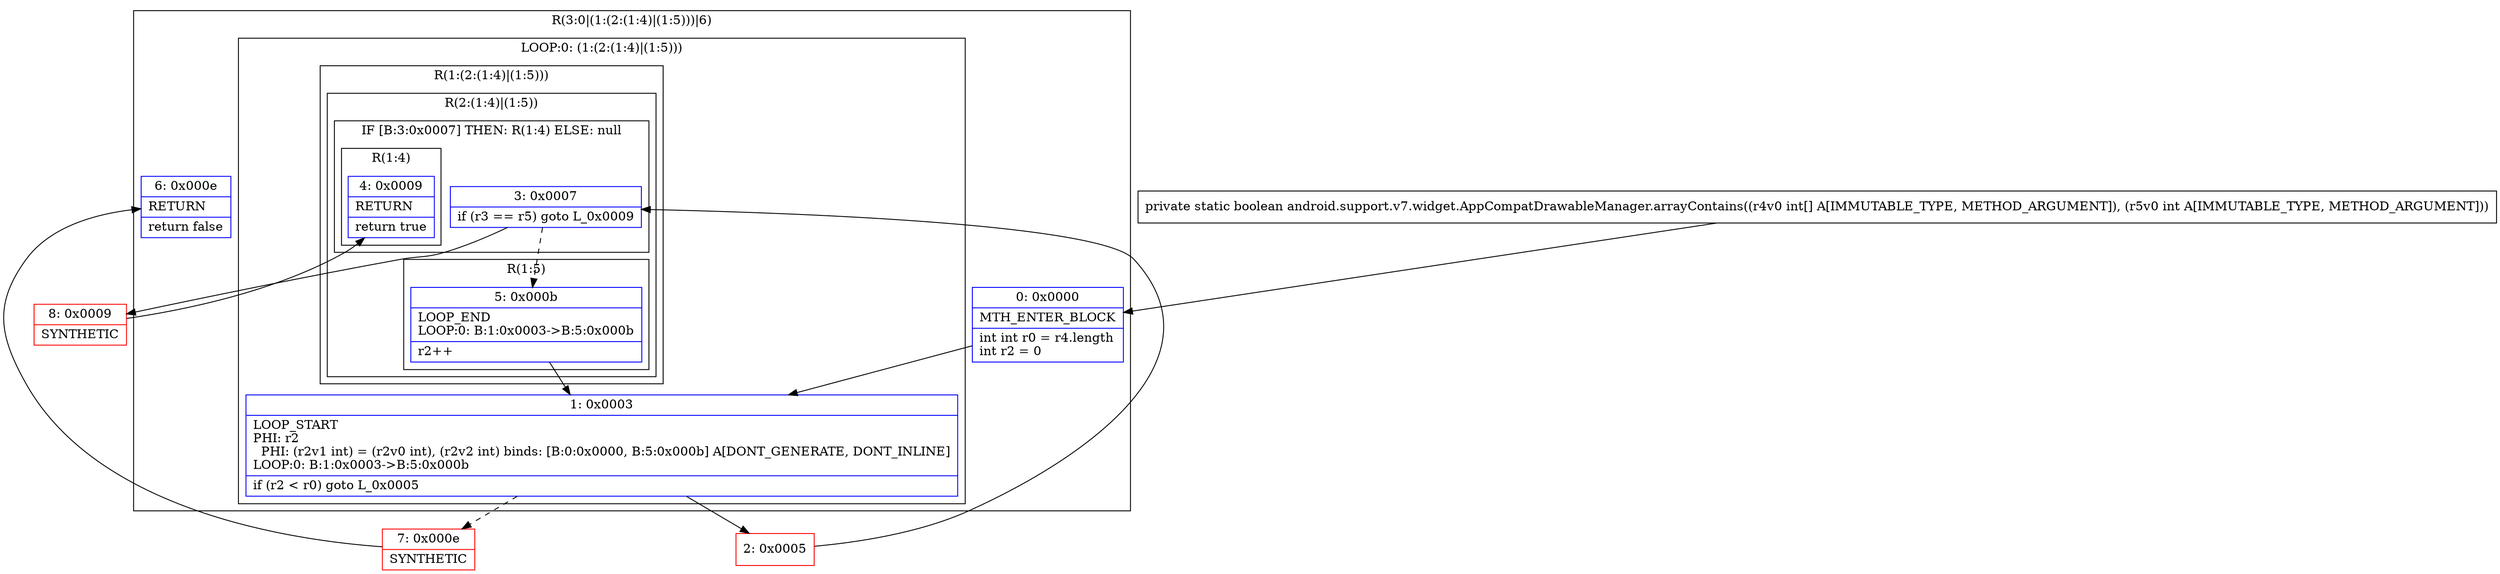 digraph "CFG forandroid.support.v7.widget.AppCompatDrawableManager.arrayContains([II)Z" {
subgraph cluster_Region_858399656 {
label = "R(3:0|(1:(2:(1:4)|(1:5)))|6)";
node [shape=record,color=blue];
Node_0 [shape=record,label="{0\:\ 0x0000|MTH_ENTER_BLOCK\l|int int r0 = r4.length\lint r2 = 0\l}"];
subgraph cluster_LoopRegion_774129790 {
label = "LOOP:0: (1:(2:(1:4)|(1:5)))";
node [shape=record,color=blue];
Node_1 [shape=record,label="{1\:\ 0x0003|LOOP_START\lPHI: r2 \l  PHI: (r2v1 int) = (r2v0 int), (r2v2 int) binds: [B:0:0x0000, B:5:0x000b] A[DONT_GENERATE, DONT_INLINE]\lLOOP:0: B:1:0x0003\-\>B:5:0x000b\l|if (r2 \< r0) goto L_0x0005\l}"];
subgraph cluster_Region_934507437 {
label = "R(1:(2:(1:4)|(1:5)))";
node [shape=record,color=blue];
subgraph cluster_Region_963400272 {
label = "R(2:(1:4)|(1:5))";
node [shape=record,color=blue];
subgraph cluster_IfRegion_1908368361 {
label = "IF [B:3:0x0007] THEN: R(1:4) ELSE: null";
node [shape=record,color=blue];
Node_3 [shape=record,label="{3\:\ 0x0007|if (r3 == r5) goto L_0x0009\l}"];
subgraph cluster_Region_2111087128 {
label = "R(1:4)";
node [shape=record,color=blue];
Node_4 [shape=record,label="{4\:\ 0x0009|RETURN\l|return true\l}"];
}
}
subgraph cluster_Region_9083422 {
label = "R(1:5)";
node [shape=record,color=blue];
Node_5 [shape=record,label="{5\:\ 0x000b|LOOP_END\lLOOP:0: B:1:0x0003\-\>B:5:0x000b\l|r2++\l}"];
}
}
}
}
Node_6 [shape=record,label="{6\:\ 0x000e|RETURN\l|return false\l}"];
}
Node_2 [shape=record,color=red,label="{2\:\ 0x0005}"];
Node_7 [shape=record,color=red,label="{7\:\ 0x000e|SYNTHETIC\l}"];
Node_8 [shape=record,color=red,label="{8\:\ 0x0009|SYNTHETIC\l}"];
MethodNode[shape=record,label="{private static boolean android.support.v7.widget.AppCompatDrawableManager.arrayContains((r4v0 int[] A[IMMUTABLE_TYPE, METHOD_ARGUMENT]), (r5v0 int A[IMMUTABLE_TYPE, METHOD_ARGUMENT])) }"];
MethodNode -> Node_0;
Node_0 -> Node_1;
Node_1 -> Node_2;
Node_1 -> Node_7[style=dashed];
Node_3 -> Node_5[style=dashed];
Node_3 -> Node_8;
Node_5 -> Node_1;
Node_2 -> Node_3;
Node_7 -> Node_6;
Node_8 -> Node_4;
}

